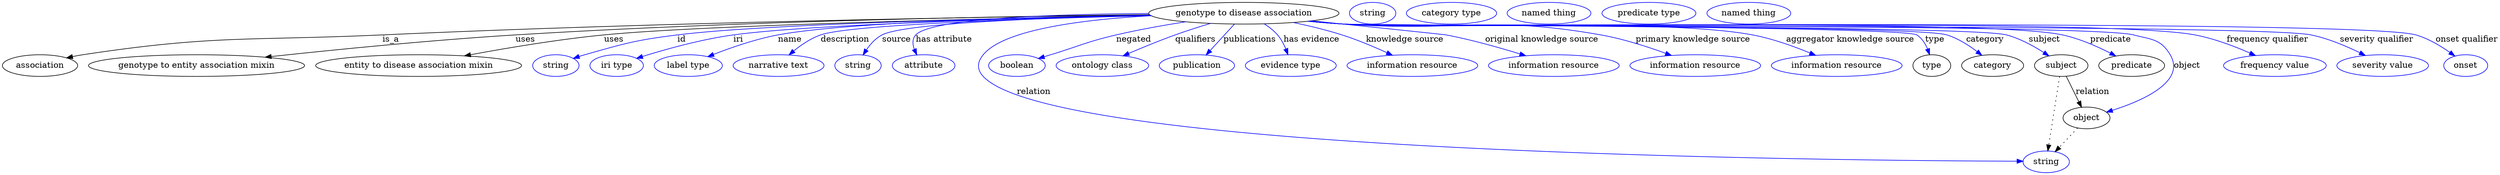 digraph {
	graph [bb="0,0,4141.4,283"];
	node [label="\N"];
	"genotype to disease association"	[height=0.5,
		label="genotype to disease association",
		pos="2058.4,265",
		width=4.3871];
	association	[height=0.5,
		pos="62.394,178",
		width=1.7332];
	"genotype to disease association" -> association	[label=is_a,
		lp="643.39,221.5",
		pos="e,106.72,190.68 1902.1,262.32 1639.2,259.02 1091.9,250.07 629.39,229 409.13,218.97 352.43,228.78 134.39,196 128.62,195.13 122.62,\
194.04 116.66,192.82"];
	"genotype to entity association mixin"	[height=0.5,
		pos="322.39,178",
		width=4.9829];
	"genotype to disease association" -> "genotype to entity association mixin"	[label=uses,
		lp="866.89,221.5",
		pos="e,436.04,191.93 1901.4,262.73 1670.8,260.12 1227.1,252.27 850.39,229 711.73,220.43 553.11,204.6 446.22,193.04"];
	"entity to disease association mixin"	[height=0.5,
		pos="690.39,178",
		width=4.7482];
	"genotype to disease association" -> "entity to disease association mixin"	[label=uses,
		lp="1013.9,221.5",
		pos="e,766.37,194.17 1903.6,261.34 1652.7,256.62 1168.3,245.67 997.39,229 922.3,221.68 837.73,207.45 776.39,196.04"];
	id	[color=blue,
		height=0.5,
		label=string,
		pos="917.39,178",
		width=1.0652];
	"genotype to disease association" -> id	[color=blue,
		label=id,
		lp="1126.4,221.5",
		pos="e,946.39,189.95 1903.4,261.49 1676.9,257.27 1266.3,247.34 1119.4,229 1049.9,220.33 1032.7,215.06 965.39,196 962.29,195.12 959.09,\
194.15 955.9,193.12",
		style=solid];
	iri	[color=blue,
		height=0.5,
		label="iri type",
		pos="1018.4,178",
		width=1.2277];
	"genotype to disease association" -> iri	[color=blue,
		label=iri,
		lp="1220.4,221.5",
		pos="e,1051.6,190.08 1904.1,261.1 1697.4,256.62 1341.5,246.62 1212.4,229 1159.6,221.79 1100.4,205.29 1061.5,193.2",
		style=solid];
	name	[color=blue,
		height=0.5,
		label="label type",
		pos="1137.4,178",
		width=1.5707];
	"genotype to disease association" -> name	[color=blue,
		label=name,
		lp="1306.4,221.5",
		pos="e,1169.8,192.82 1902.3,262.04 1711.6,258.76 1400.2,250.25 1286.4,229 1249.3,222.07 1208.8,208.03 1179.4,196.58",
		style=solid];
	description	[color=blue,
		height=0.5,
		label="narrative text",
		pos="1287.4,178",
		width=2.0943];
	"genotype to disease association" -> description	[color=blue,
		label=description,
		lp="1396.9,221.5",
		pos="e,1304.5,195.77 1904.3,260.96 1713.2,256.47 1406.5,246.64 1356.4,229 1340.3,223.33 1324.7,212.62 1312.4,202.56",
		style=solid];
	source	[color=blue,
		height=0.5,
		label=string,
		pos="1419.4,178",
		width=1.0652];
	"genotype to disease association" -> source	[color=blue,
		label=source,
		lp="1482.4,221.5",
		pos="e,1427.8,196.08 1903,261.54 1738.4,257.89 1496.8,249.15 1458.4,229 1448.1,223.57 1439.6,214.06 1433.2,204.77",
		style=solid];
	"has attribute"	[color=blue,
		height=0.5,
		label=attribute,
		pos="1527.4,178",
		width=1.4443];
	"genotype to disease association" -> "has attribute"	[color=blue,
		label="has attribute",
		lp="1561.4,221.5",
		pos="e,1516,195.79 1900.4,264.6 1749.2,263.48 1540.5,256.81 1514.4,229 1508.3,222.54 1508.9,213.61 1511.9,205.09",
		style=solid];
	relation	[color=blue,
		height=0.5,
		label=string,
		pos="3391.4,18",
		width=1.0652];
	"genotype to disease association" -> relation	[color=blue,
		label=relation,
		lp="1710.4,134.5",
		pos="e,3353,19.027 1904.8,260.77 1795.2,254.77 1661.2,238.61 1626.4,196 1616.3,183.61 1615.5,171.76 1626.4,160 1746.1,30.384 3070.3,19.847 \
3342.6,19.054",
		style=solid];
	negated	[color=blue,
		height=0.5,
		label=boolean,
		pos="1682.4,178",
		width=1.2999];
	"genotype to disease association" -> negated	[color=blue,
		label=negated,
		lp="1875.4,221.5",
		pos="e,1717.6,189.91 1961.6,250.74 1925.2,245.05 1883.7,237.69 1846.4,229 1797.1,217.52 1785.8,210.81 1737.4,196 1734.1,194.99 1730.7,\
193.94 1727.2,192.89",
		style=solid];
	qualifiers	[color=blue,
		height=0.5,
		label="ontology class",
		pos="1823.4,178",
		width=2.1304];
	"genotype to disease association" -> qualifiers	[color=blue,
		label=qualifiers,
		lp="1977.9,221.5",
		pos="e,1857.7,194.2 2003,248.12 1984.2,242.46 1963.3,235.79 1944.4,229 1918.5,219.69 1890,207.99 1867.2,198.25",
		style=solid];
	publications	[color=blue,
		height=0.5,
		label=publication,
		pos="1980.4,178",
		width=1.7332];
	"genotype to disease association" -> publications	[color=blue,
		label=publications,
		lp="2068.4,221.5",
		pos="e,1995.6,195.6 2042.6,246.8 2031.1,234.31 2015.5,217.24 2002.7,203.35",
		style=solid];
	"has evidence"	[color=blue,
		height=0.5,
		label="evidence type",
		pos="2136.4,178",
		width=2.0943];
	"genotype to disease association" -> "has evidence"	[color=blue,
		label="has evidence",
		lp="2170.9,221.5",
		pos="e,2131.7,196.17 2092.3,247.32 2100.3,242.25 2108.2,236.11 2114.4,229 2120.2,222.27 2124.7,213.76 2128.1,205.67",
		style=solid];
	"knowledge source"	[color=blue,
		height=0.5,
		label="information resource",
		pos="2338.4,178",
		width=3.015];
	"genotype to disease association" -> "knowledge source"	[color=blue,
		label="knowledge source",
		lp="2325.9,221.5",
		pos="e,2305.3,195.19 2140.5,249.59 2166.6,244.15 2195.5,237.24 2221.4,229 2246.7,220.96 2274,209.44 2295.9,199.49",
		style=solid];
	"original knowledge source"	[color=blue,
		height=0.5,
		label="information resource",
		pos="2573.4,178",
		width=3.015];
	"genotype to disease association" -> "original knowledge source"	[color=blue,
		label="original knowledge source",
		lp="2553.4,221.5",
		pos="e,2526.8,194.35 2171.9,252.4 2267.2,242.63 2388.8,230.06 2394.4,229 2436.1,221.06 2482.3,208.07 2517.2,197.31",
		style=solid];
	"primary knowledge source"	[color=blue,
		height=0.5,
		label="information resource",
		pos="2808.4,178",
		width=3.015];
	"genotype to disease association" -> "primary knowledge source"	[color=blue,
		label="primary knowledge source",
		lp="2804.4,221.5",
		pos="e,2768.8,194.85 2167.5,251.96 2186.7,250.1 2206.6,248.35 2225.4,247 2414.4,233.4 2464.8,262.04 2651.4,229 2688.4,222.45 2728.7,209.47 \
2759.2,198.37",
		style=solid];
	"aggregator knowledge source"	[color=blue,
		height=0.5,
		label="information resource",
		pos="3043.4,178",
		width=3.015];
	"genotype to disease association" -> "aggregator knowledge source"	[color=blue,
		label="aggregator knowledge source",
		lp="3065.9,221.5",
		pos="e,3008.3,195.05 2166.5,251.8 2186.1,249.93 2206.3,248.22 2225.4,247 2375.8,237.36 2755.2,256.69 2903.4,229 2936.3,222.86 2971.7,\
210.12 2998.7,199.04",
		style=solid];
	type	[height=0.5,
		pos="3201.4,178",
		width=0.86659];
	"genotype to disease association" -> type	[color=blue,
		label=type,
		lp="3206.4,221.5",
		pos="e,3197.7,196.03 2165.6,251.76 2185.5,249.87 2206,248.17 2225.4,247 2251.8,245.41 3154.1,243.1 3176.4,229 3184.8,223.67 3190.5,214.56 \
3194.3,205.56",
		style=solid];
	category	[height=0.5,
		pos="3302.4,178",
		width=1.4263];
	"genotype to disease association" -> category	[color=blue,
		label=category,
		lp="3289.9,221.5",
		pos="e,3284.6,194.99 2165.6,251.75 2185.5,249.86 2206,248.16 2225.4,247 2280.9,243.68 3173.3,245.43 3226.4,229 3244.6,223.36 3262.6,211.89 \
3276.5,201.36",
		style=solid];
	subject	[height=0.5,
		pos="3416.4,178",
		width=1.2277];
	"genotype to disease association" -> subject	[color=blue,
		label=subject,
		lp="3388.4,221.5",
		pos="e,3396,194.05 2165.6,251.72 2185.5,249.84 2206,248.14 2225.4,247 2286.4,243.4 3266.3,244.68 3325.4,229 3347.6,223.09 3370.4,210.63 \
3387.5,199.63",
		style=solid];
	predicate	[height=0.5,
		pos="3533.4,178",
		width=1.5165];
	"genotype to disease association" -> predicate	[color=blue,
		label=predicate,
		lp="3498.4,221.5",
		pos="e,3507,194.07 2165.6,251.7 2185.5,249.82 2206,248.13 2225.4,247 2357.7,239.28 3288.8,256.97 3418.4,229 3446.3,222.97 3475.8,209.98 \
3498,198.75",
		style=solid];
	object	[height=0.5,
		pos="3458.4,91",
		width=1.0832];
	"genotype to disease association" -> object	[color=blue,
		label=object,
		lp="3625.4,178",
		pos="e,3491.5,100.63 2165.2,251.72 2185.2,249.82 2205.9,248.12 2225.4,247 2298.1,242.81 3465.9,247.36 3536.4,229 3566.2,221.23 3581.6,\
222.48 3597.4,196 3624.1,151.22 3551.3,119.47 3501.2,103.59",
		style=solid];
	"frequency qualifier"	[color=blue,
		height=0.5,
		label="frequency value",
		pos="3771.4,178",
		width=2.3651];
	"genotype to disease association" -> "frequency qualifier"	[color=blue,
		label="frequency qualifier",
		lp="3759.4,221.5",
		pos="e,3739.2,194.7 2165.2,251.71 2185.2,249.81 2205.9,248.11 2225.4,247 2382.2,238.04 3484.1,258.06 3638.4,229 3670.1,223.03 3704.1,\
210.11 3729.8,198.9",
		style=solid];
	"severity qualifier"	[color=blue,
		height=0.5,
		label="severity value",
		pos="3950.4,178",
		width=2.1123];
	"genotype to disease association" -> "severity qualifier"	[color=blue,
		label="severity qualifier",
		lp="3940.4,221.5",
		pos="e,3921.6,194.84 2165.2,251.68 2185.2,249.79 2205.9,248.1 2225.4,247 2314.5,241.98 3744,247.12 3831.4,229 3859.7,223.12 3889.8,210.44 \
3912.6,199.32",
		style=solid];
	"onset qualifier"	[color=blue,
		height=0.5,
		label=onset,
		pos="4087.4,178",
		width=1.011];
	"genotype to disease association" -> "onset qualifier"	[color=blue,
		label="onset qualifier",
		lp="4089.9,221.5",
		pos="e,4069.5,193.84 2165.2,251.66 2185.2,249.77 2205.9,248.09 2225.4,247 2324.1,241.49 3910.3,256.22 4005.4,229 4025.6,223.21 4045.8,\
210.97 4061.1,200.05",
		style=solid];
	association_type	[color=blue,
		height=0.5,
		label=string,
		pos="2272.4,265",
		width=1.0652];
	association_category	[color=blue,
		height=0.5,
		label="category type",
		pos="2403.4,265",
		width=2.0762];
	subject -> relation	[pos="e,3394.1,36.188 3413.7,159.79 3409.4,132.48 3400.9,78.994 3395.7,46.38",
		style=dotted];
	subject -> object	[label=relation,
		lp="3468.4,134.5",
		pos="e,3450.1,108.76 3424.7,160.21 3430.7,148.1 3438.9,131.53 3445.7,117.76"];
	"genotype to disease association_subject"	[color=blue,
		height=0.5,
		label="named thing",
		pos="2565.4,265",
		width=1.9318];
	"genotype to disease association_predicate"	[color=blue,
		height=0.5,
		label="predicate type",
		pos="2731.4,265",
		width=2.1665];
	object -> relation	[pos="e,3406.2,34.713 3443.5,74.243 3434.6,64.775 3423.1,52.56 3413.1,42.024",
		style=dotted];
	"genotype to disease association_object"	[color=blue,
		height=0.5,
		label="named thing",
		pos="2897.4,265",
		width=1.9318];
}
